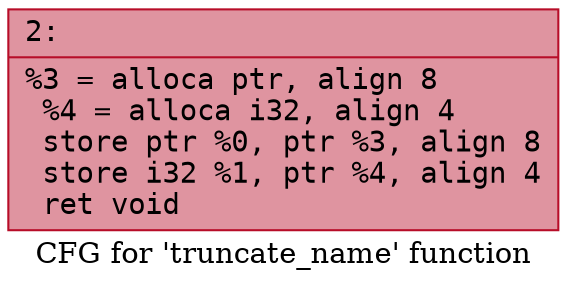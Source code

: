 digraph "CFG for 'truncate_name' function" {
	label="CFG for 'truncate_name' function";

	Node0x600001977840 [shape=record,color="#b70d28ff", style=filled, fillcolor="#b70d2870" fontname="Courier",label="{2:\l|  %3 = alloca ptr, align 8\l  %4 = alloca i32, align 4\l  store ptr %0, ptr %3, align 8\l  store i32 %1, ptr %4, align 4\l  ret void\l}"];
}
